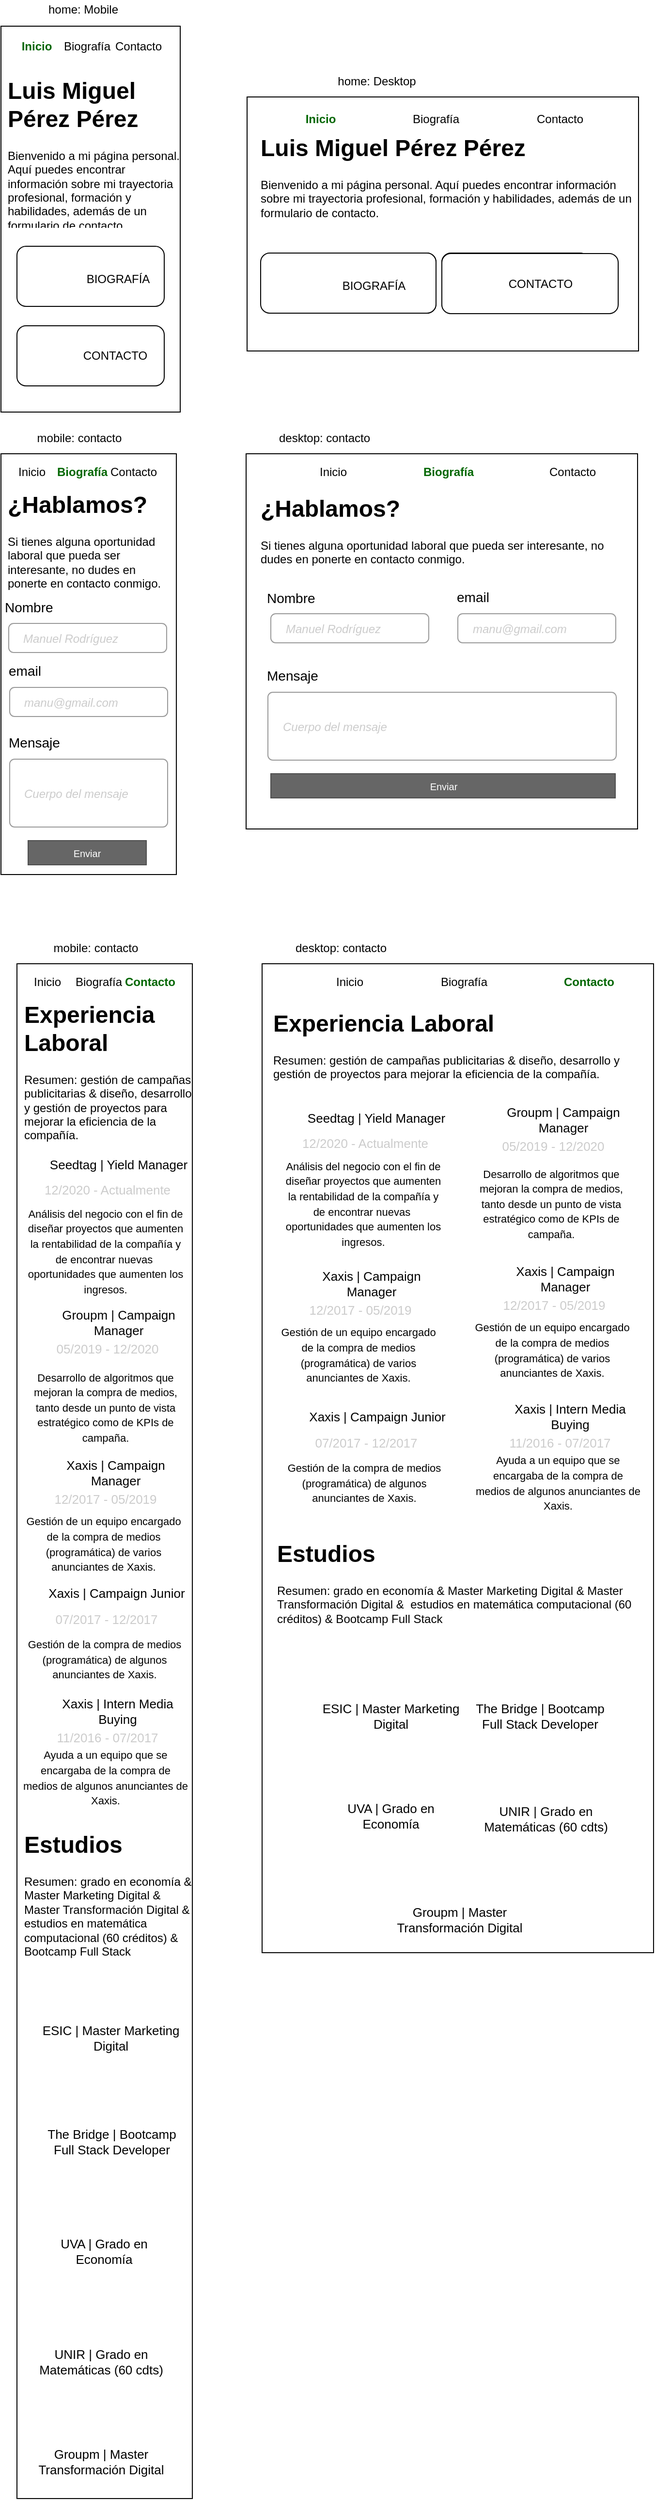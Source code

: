 <mxfile version="14.1.1" type="device"><diagram id="4wc8H_CJ-K9xRb1j2wE4" name="Page-1"><mxGraphModel dx="1426" dy="1171" grid="0" gridSize="10" guides="1" tooltips="1" connect="1" arrows="1" fold="1" page="0" pageScale="1" pageWidth="827" pageHeight="1169" math="0" shadow="0"><root><mxCell id="0"/><mxCell id="1" parent="0"/><mxCell id="4FenRscSV_WTJe-IMg73-2" value="" style="rounded=0;whiteSpace=wrap;html=1;" vertex="1" parent="1"><mxGeometry x="80" y="-8" width="185" height="398" as="geometry"/></mxCell><mxCell id="4FenRscSV_WTJe-IMg73-4" value="" style="rounded=1;whiteSpace=wrap;html=1;" vertex="1" parent="1"><mxGeometry x="96.5" y="219" width="152" height="62" as="geometry"/></mxCell><mxCell id="4FenRscSV_WTJe-IMg73-5" value="" style="rounded=1;whiteSpace=wrap;html=1;" vertex="1" parent="1"><mxGeometry x="96.5" y="301" width="152" height="62" as="geometry"/></mxCell><mxCell id="4FenRscSV_WTJe-IMg73-6" value="&lt;h1&gt;Luis Miguel Pérez Pérez&lt;/h1&gt;&lt;p&gt;&lt;font style=&quot;font-size: 12px&quot;&gt;Bienvenido a mi página personal. Aquí puedes encontrar información sobre mi trayectoria profesional, formación y habilidades, además de un formulario de contacto.&lt;/font&gt;&lt;/p&gt;" style="text;html=1;strokeColor=none;fillColor=none;spacing=5;spacingTop=-20;whiteSpace=wrap;overflow=hidden;rounded=0;" vertex="1" parent="1"><mxGeometry x="82" y="39" width="190" height="161" as="geometry"/></mxCell><mxCell id="4FenRscSV_WTJe-IMg73-7" value="home: Mobile" style="text;html=1;strokeColor=none;fillColor=none;align=center;verticalAlign=middle;whiteSpace=wrap;rounded=0;" vertex="1" parent="1"><mxGeometry x="106" y="-35" width="118" height="20" as="geometry"/></mxCell><mxCell id="4FenRscSV_WTJe-IMg73-8" value="" style="rounded=0;whiteSpace=wrap;html=1;fontStyle=1" vertex="1" parent="1"><mxGeometry x="334" y="65" width="404" height="262" as="geometry"/></mxCell><mxCell id="4FenRscSV_WTJe-IMg73-10" value="" style="rounded=1;whiteSpace=wrap;html=1;" vertex="1" parent="1"><mxGeometry x="377" y="226" width="152" height="62" as="geometry"/></mxCell><mxCell id="4FenRscSV_WTJe-IMg73-11" value="" style="rounded=1;whiteSpace=wrap;html=1;" vertex="1" parent="1"><mxGeometry x="535" y="226" width="152" height="62" as="geometry"/></mxCell><mxCell id="4FenRscSV_WTJe-IMg73-12" value="home: Desktop" style="text;html=1;strokeColor=none;fillColor=none;align=center;verticalAlign=middle;whiteSpace=wrap;rounded=0;" vertex="1" parent="1"><mxGeometry x="409" y="39" width="118" height="20" as="geometry"/></mxCell><mxCell id="4FenRscSV_WTJe-IMg73-13" value="" style="shape=image;html=1;verticalAlign=top;verticalLabelPosition=bottom;labelBackgroundColor=#ffffff;imageAspect=0;aspect=fixed;image=https://cdn4.iconfinder.com/data/icons/momenticons-basic/32x32/img-landscape-add2.png" vertex="1" parent="1"><mxGeometry x="105" y="226" width="49" height="49" as="geometry"/></mxCell><mxCell id="4FenRscSV_WTJe-IMg73-14" value="CONTACTO" style="text;html=1;strokeColor=none;fillColor=none;align=center;verticalAlign=middle;whiteSpace=wrap;rounded=0;" vertex="1" parent="1"><mxGeometry x="178" y="322" width="40" height="20" as="geometry"/></mxCell><mxCell id="4FenRscSV_WTJe-IMg73-15" value="BIOGRAFÍA" style="text;html=1;strokeColor=none;fillColor=none;align=center;verticalAlign=middle;whiteSpace=wrap;rounded=0;" vertex="1" parent="1"><mxGeometry x="181" y="242.5" width="40" height="20" as="geometry"/></mxCell><mxCell id="4FenRscSV_WTJe-IMg73-16" value="" style="shape=image;html=1;verticalAlign=top;verticalLabelPosition=bottom;labelBackgroundColor=#ffffff;imageAspect=0;aspect=fixed;image=https://cdn4.iconfinder.com/data/icons/momenticons-basic/32x32/img-landscape-add2.png" vertex="1" parent="1"><mxGeometry x="105" y="307.5" width="49" height="49" as="geometry"/></mxCell><mxCell id="4FenRscSV_WTJe-IMg73-17" value="" style="rounded=1;whiteSpace=wrap;html=1;" vertex="1" parent="1"><mxGeometry x="348" y="226" width="181" height="62" as="geometry"/></mxCell><mxCell id="4FenRscSV_WTJe-IMg73-18" value="" style="shape=image;html=1;verticalAlign=top;verticalLabelPosition=bottom;labelBackgroundColor=#ffffff;imageAspect=0;aspect=fixed;image=https://cdn4.iconfinder.com/data/icons/momenticons-basic/32x32/img-landscape-add2.png" vertex="1" parent="1"><mxGeometry x="369" y="233" width="49" height="49" as="geometry"/></mxCell><mxCell id="4FenRscSV_WTJe-IMg73-19" value="BIOGRAFÍA" style="text;html=1;strokeColor=none;fillColor=none;align=center;verticalAlign=middle;whiteSpace=wrap;rounded=0;" vertex="1" parent="1"><mxGeometry x="445" y="249.5" width="40" height="20" as="geometry"/></mxCell><mxCell id="4FenRscSV_WTJe-IMg73-20" value="" style="rounded=1;whiteSpace=wrap;html=1;" vertex="1" parent="1"><mxGeometry x="535" y="226.5" width="182" height="62" as="geometry"/></mxCell><mxCell id="4FenRscSV_WTJe-IMg73-21" value="CONTACTO" style="text;html=1;strokeColor=none;fillColor=none;align=center;verticalAlign=middle;whiteSpace=wrap;rounded=0;" vertex="1" parent="1"><mxGeometry x="616.5" y="247.5" width="40" height="20" as="geometry"/></mxCell><mxCell id="4FenRscSV_WTJe-IMg73-22" value="" style="shape=image;html=1;verticalAlign=top;verticalLabelPosition=bottom;labelBackgroundColor=#ffffff;imageAspect=0;aspect=fixed;image=https://cdn4.iconfinder.com/data/icons/momenticons-basic/32x32/img-landscape-add2.png" vertex="1" parent="1"><mxGeometry x="543.5" y="233" width="49" height="49" as="geometry"/></mxCell><mxCell id="4FenRscSV_WTJe-IMg73-23" value="" style="rounded=0;whiteSpace=wrap;html=1;" vertex="1" parent="1"><mxGeometry x="80" y="433" width="181" height="434" as="geometry"/></mxCell><mxCell id="4FenRscSV_WTJe-IMg73-24" value="Inicio" style="text;html=1;strokeColor=none;fillColor=none;align=center;verticalAlign=middle;whiteSpace=wrap;rounded=0;" vertex="1" parent="1"><mxGeometry x="91.5" y="442" width="40" height="20" as="geometry"/></mxCell><mxCell id="4FenRscSV_WTJe-IMg73-25" value="&lt;b&gt;&lt;font color=&quot;#006600&quot;&gt;Biografía&lt;/font&gt;&lt;/b&gt;" style="text;html=1;strokeColor=none;fillColor=none;align=center;verticalAlign=middle;whiteSpace=wrap;rounded=0;" vertex="1" parent="1"><mxGeometry x="144" y="442" width="40" height="20" as="geometry"/></mxCell><mxCell id="4FenRscSV_WTJe-IMg73-26" value="Contacto" style="text;html=1;strokeColor=none;fillColor=none;align=center;verticalAlign=middle;whiteSpace=wrap;rounded=0;" vertex="1" parent="1"><mxGeometry x="197" y="442" width="40" height="20" as="geometry"/></mxCell><mxCell id="4FenRscSV_WTJe-IMg73-27" value="mobile: contacto" style="text;html=1;strokeColor=none;fillColor=none;align=center;verticalAlign=middle;whiteSpace=wrap;rounded=0;" vertex="1" parent="1"><mxGeometry x="110" y="407" width="102" height="20" as="geometry"/></mxCell><mxCell id="4FenRscSV_WTJe-IMg73-28" value="&lt;h1&gt;¿Hablamos?&lt;/h1&gt;&lt;p&gt;Si tienes alguna oportunidad laboral que pueda ser interesante, no dudes en ponerte en contacto conmigo.&lt;/p&gt;" style="text;html=1;strokeColor=none;fillColor=none;spacing=5;spacingTop=-20;whiteSpace=wrap;overflow=hidden;rounded=0;" vertex="1" parent="1"><mxGeometry x="82" y="466" width="177" height="120" as="geometry"/></mxCell><mxCell id="4FenRscSV_WTJe-IMg73-45" value="Nombre" style="fillColor=none;strokeColor=none;align=left;fontSize=14;" vertex="1" parent="1"><mxGeometry width="158" height="41" relative="1" as="geometry"><mxPoint x="82" y="570" as="offset"/></mxGeometry></mxCell><mxCell id="4FenRscSV_WTJe-IMg73-46" value="&lt;i&gt;&lt;font style=&quot;font-size: 12px&quot; color=&quot;#cccccc&quot;&gt;Manuel Rodríguez&lt;/font&gt;&lt;/i&gt;" style="html=1;shadow=0;dashed=0;shape=mxgraph.bootstrap.rrect;rSize=5;fillColor=none;strokeColor=#999999;align=left;spacing=15;fontSize=14;fontColor=#6C767D;" vertex="1" parent="1"><mxGeometry width="163" height="30" relative="1" as="geometry"><mxPoint x="88" y="608" as="offset"/></mxGeometry></mxCell><mxCell id="4FenRscSV_WTJe-IMg73-52" value="" style="rounded=0;whiteSpace=wrap;html=1;" vertex="1" parent="1"><mxGeometry x="333" y="433" width="404" height="387" as="geometry"/></mxCell><mxCell id="4FenRscSV_WTJe-IMg73-53" value="Inicio" style="text;html=1;strokeColor=none;fillColor=none;align=center;verticalAlign=middle;whiteSpace=wrap;rounded=0;" vertex="1" parent="1"><mxGeometry x="403" y="442" width="40" height="20" as="geometry"/></mxCell><mxCell id="4FenRscSV_WTJe-IMg73-54" value="&lt;font color=&quot;#006600&quot;&gt;&lt;b&gt;Biografía&lt;/b&gt;&lt;/font&gt;" style="text;html=1;strokeColor=none;fillColor=none;align=center;verticalAlign=middle;whiteSpace=wrap;rounded=0;" vertex="1" parent="1"><mxGeometry x="521.5" y="442" width="40" height="20" as="geometry"/></mxCell><mxCell id="4FenRscSV_WTJe-IMg73-55" value="Contacto" style="text;html=1;strokeColor=none;fillColor=none;align=center;verticalAlign=middle;whiteSpace=wrap;rounded=0;" vertex="1" parent="1"><mxGeometry x="650" y="442" width="40" height="20" as="geometry"/></mxCell><mxCell id="4FenRscSV_WTJe-IMg73-56" value="desktop: contacto" style="text;html=1;strokeColor=none;fillColor=none;align=center;verticalAlign=middle;whiteSpace=wrap;rounded=0;" vertex="1" parent="1"><mxGeometry x="363" y="407" width="102" height="20" as="geometry"/></mxCell><mxCell id="4FenRscSV_WTJe-IMg73-60" value="email" style="fillColor=none;strokeColor=none;align=left;fontSize=14;" vertex="1" parent="1"><mxGeometry x="86" y="636" width="158" height="40" as="geometry"/></mxCell><mxCell id="4FenRscSV_WTJe-IMg73-63" value="&lt;i&gt;&lt;font style=&quot;font-size: 12px&quot; color=&quot;#cccccc&quot;&gt;manu@gmail.com&lt;/font&gt;&lt;/i&gt;" style="html=1;shadow=0;dashed=0;shape=mxgraph.bootstrap.rrect;rSize=5;fillColor=none;strokeColor=#999999;align=left;spacing=15;fontSize=14;fontColor=#6C767D;" vertex="1" parent="1"><mxGeometry x="89" y="674" width="163" height="30" as="geometry"/></mxCell><mxCell id="4FenRscSV_WTJe-IMg73-64" value="Mensaje" style="fillColor=none;strokeColor=none;align=left;fontSize=14;" vertex="1" parent="1"><mxGeometry x="86" y="710" width="158" height="40" as="geometry"/></mxCell><mxCell id="4FenRscSV_WTJe-IMg73-65" value="&lt;i&gt;&lt;font style=&quot;font-size: 12px&quot; color=&quot;#cccccc&quot;&gt;Cuerpo del mensaje&lt;/font&gt;&lt;/i&gt;" style="html=1;shadow=0;dashed=0;shape=mxgraph.bootstrap.rrect;rSize=5;fillColor=none;strokeColor=#999999;align=left;spacing=15;fontSize=14;fontColor=#6C767D;" vertex="1" parent="1"><mxGeometry x="89" y="748" width="163" height="70" as="geometry"/></mxCell><mxCell id="4FenRscSV_WTJe-IMg73-66" value="Enviar" style="rounded=1;html=1;shadow=0;dashed=0;whiteSpace=wrap;fontSize=10;fillColor=#666666;align=center;strokeColor=#4D4D4D;fontColor=#ffffff;arcSize=0;" vertex="1" parent="1"><mxGeometry x="108" y="832" width="122" height="25" as="geometry"/></mxCell><mxCell id="4FenRscSV_WTJe-IMg73-67" value="Nombre" style="fillColor=none;strokeColor=none;align=left;fontSize=14;" vertex="1" parent="1"><mxGeometry x="352.5" y="561" width="158" height="40" as="geometry"/></mxCell><mxCell id="4FenRscSV_WTJe-IMg73-68" value="&lt;i&gt;&lt;font style=&quot;font-size: 12px&quot; color=&quot;#cccccc&quot;&gt;Manuel Rodríguez&lt;/font&gt;&lt;/i&gt;" style="html=1;shadow=0;dashed=0;shape=mxgraph.bootstrap.rrect;rSize=5;fillColor=none;strokeColor=#999999;align=left;spacing=15;fontSize=14;fontColor=#6C767D;" vertex="1" parent="1"><mxGeometry x="358.5" y="598" width="163" height="30" as="geometry"/></mxCell><mxCell id="4FenRscSV_WTJe-IMg73-69" value="email" style="fillColor=none;strokeColor=none;align=left;fontSize=14;" vertex="1" parent="1"><mxGeometry x="548.5" y="560" width="158" height="40" as="geometry"/></mxCell><mxCell id="4FenRscSV_WTJe-IMg73-70" value="&lt;i&gt;&lt;font style=&quot;font-size: 12px&quot; color=&quot;#cccccc&quot;&gt;manu@gmail.com&lt;/font&gt;&lt;/i&gt;" style="html=1;shadow=0;dashed=0;shape=mxgraph.bootstrap.rrect;rSize=5;fillColor=none;strokeColor=#999999;align=left;spacing=15;fontSize=14;fontColor=#6C767D;" vertex="1" parent="1"><mxGeometry x="551.5" y="598" width="163" height="30" as="geometry"/></mxCell><mxCell id="4FenRscSV_WTJe-IMg73-71" value="Mensaje" style="fillColor=none;strokeColor=none;align=left;fontSize=14;" vertex="1" parent="1"><mxGeometry x="352.5" y="641" width="158" height="40" as="geometry"/></mxCell><mxCell id="4FenRscSV_WTJe-IMg73-72" value="&lt;i&gt;&lt;font style=&quot;font-size: 12px&quot; color=&quot;#cccccc&quot;&gt;Cuerpo del mensaje&lt;/font&gt;&lt;/i&gt;" style="html=1;shadow=0;dashed=0;shape=mxgraph.bootstrap.rrect;rSize=5;fillColor=none;strokeColor=#999999;align=left;spacing=15;fontSize=14;fontColor=#6C767D;" vertex="1" parent="1"><mxGeometry x="355.5" y="679" width="359.5" height="70" as="geometry"/></mxCell><mxCell id="4FenRscSV_WTJe-IMg73-73" value="Enviar" style="rounded=1;html=1;shadow=0;dashed=0;whiteSpace=wrap;fontSize=10;fillColor=#666666;align=center;strokeColor=#4D4D4D;fontColor=#ffffff;arcSize=0;" vertex="1" parent="1"><mxGeometry x="358.5" y="763" width="355.5" height="25" as="geometry"/></mxCell><mxCell id="4FenRscSV_WTJe-IMg73-89" value="" style="rounded=0;whiteSpace=wrap;html=1;" vertex="1" parent="1"><mxGeometry x="96.5" y="959" width="181" height="1583" as="geometry"/></mxCell><mxCell id="4FenRscSV_WTJe-IMg73-90" value="Inicio" style="text;html=1;strokeColor=none;fillColor=none;align=center;verticalAlign=middle;whiteSpace=wrap;rounded=0;" vertex="1" parent="1"><mxGeometry x="108" y="968" width="40" height="20" as="geometry"/></mxCell><mxCell id="4FenRscSV_WTJe-IMg73-91" value="Biografía" style="text;html=1;strokeColor=none;fillColor=none;align=center;verticalAlign=middle;whiteSpace=wrap;rounded=0;" vertex="1" parent="1"><mxGeometry x="160.5" y="968" width="40" height="20" as="geometry"/></mxCell><mxCell id="4FenRscSV_WTJe-IMg73-92" value="&lt;b&gt;&lt;font color=&quot;#006600&quot;&gt;Contacto&lt;/font&gt;&lt;/b&gt;" style="text;html=1;strokeColor=none;fillColor=none;align=center;verticalAlign=middle;whiteSpace=wrap;rounded=0;" vertex="1" parent="1"><mxGeometry x="213.5" y="968" width="40" height="20" as="geometry"/></mxCell><mxCell id="4FenRscSV_WTJe-IMg73-93" value="mobile: contacto" style="text;html=1;strokeColor=none;fillColor=none;align=center;verticalAlign=middle;whiteSpace=wrap;rounded=0;" vertex="1" parent="1"><mxGeometry x="126.5" y="933" width="102" height="20" as="geometry"/></mxCell><mxCell id="4FenRscSV_WTJe-IMg73-94" value="&lt;h1&gt;Experiencia Laboral&lt;/h1&gt;&lt;p&gt;Resumen: gestión de campañas publicitarias &amp;amp; diseño, desarrollo y gestión de proyectos para mejorar la eficiencia de la compañía.&amp;nbsp;&lt;/p&gt;" style="text;html=1;strokeColor=none;fillColor=none;spacing=5;spacingTop=-20;whiteSpace=wrap;overflow=hidden;rounded=0;" vertex="1" parent="1"><mxGeometry x="98.5" y="992" width="190" height="190" as="geometry"/></mxCell><mxCell id="4FenRscSV_WTJe-IMg73-97" value="" style="rounded=0;whiteSpace=wrap;html=1;" vertex="1" parent="1"><mxGeometry x="349.5" y="959" width="404" height="1020" as="geometry"/></mxCell><mxCell id="4FenRscSV_WTJe-IMg73-98" value="Inicio" style="text;html=1;strokeColor=none;fillColor=none;align=center;verticalAlign=middle;whiteSpace=wrap;rounded=0;" vertex="1" parent="1"><mxGeometry x="419.5" y="968" width="40" height="20" as="geometry"/></mxCell><mxCell id="4FenRscSV_WTJe-IMg73-99" value="Biografía" style="text;html=1;strokeColor=none;fillColor=none;align=center;verticalAlign=middle;whiteSpace=wrap;rounded=0;" vertex="1" parent="1"><mxGeometry x="538" y="968" width="40" height="20" as="geometry"/></mxCell><mxCell id="4FenRscSV_WTJe-IMg73-100" value="&lt;font color=&quot;#006600&quot;&gt;&lt;b&gt;Contacto&lt;/b&gt;&lt;/font&gt;" style="text;html=1;strokeColor=none;fillColor=none;align=center;verticalAlign=middle;whiteSpace=wrap;rounded=0;" vertex="1" parent="1"><mxGeometry x="666.5" y="968" width="40" height="20" as="geometry"/></mxCell><mxCell id="4FenRscSV_WTJe-IMg73-101" value="desktop: contacto" style="text;html=1;strokeColor=none;fillColor=none;align=center;verticalAlign=middle;whiteSpace=wrap;rounded=0;" vertex="1" parent="1"><mxGeometry x="379.5" y="933" width="102" height="20" as="geometry"/></mxCell><mxCell id="4FenRscSV_WTJe-IMg73-115" value="&lt;h1&gt;¿Hablamos?&lt;/h1&gt;&lt;p&gt;Si tienes alguna oportunidad laboral que pueda ser interesante, no dudes en ponerte en contacto conmigo.&lt;/p&gt;" style="text;html=1;strokeColor=none;fillColor=none;spacing=5;spacingTop=-20;whiteSpace=wrap;overflow=hidden;rounded=0;" vertex="1" parent="1"><mxGeometry x="342.75" y="470" width="384.5" height="120" as="geometry"/></mxCell><mxCell id="4FenRscSV_WTJe-IMg73-116" value="&lt;b&gt;&lt;font color=&quot;#006600&quot;&gt;Inicio&lt;/font&gt;&lt;/b&gt;" style="text;html=1;strokeColor=none;fillColor=none;align=center;verticalAlign=middle;whiteSpace=wrap;rounded=0;" vertex="1" parent="1"><mxGeometry x="96.5" y="3" width="40" height="20" as="geometry"/></mxCell><mxCell id="4FenRscSV_WTJe-IMg73-117" value="Biografía" style="text;html=1;strokeColor=none;fillColor=none;align=center;verticalAlign=middle;whiteSpace=wrap;rounded=0;" vertex="1" parent="1"><mxGeometry x="149" y="3" width="40" height="20" as="geometry"/></mxCell><mxCell id="4FenRscSV_WTJe-IMg73-118" value="Contacto" style="text;html=1;strokeColor=none;fillColor=none;align=center;verticalAlign=middle;whiteSpace=wrap;rounded=0;" vertex="1" parent="1"><mxGeometry x="202" y="3" width="40" height="20" as="geometry"/></mxCell><mxCell id="4FenRscSV_WTJe-IMg73-119" value="&lt;h1&gt;Luis Miguel Pérez Pérez&lt;/h1&gt;&lt;p&gt;&lt;font style=&quot;font-size: 12px&quot;&gt;Bienvenido a mi página personal. Aquí puedes encontrar información sobre mi trayectoria profesional, formación y habilidades, además de un formulario de contacto.&lt;/font&gt;&lt;/p&gt;" style="text;html=1;strokeColor=none;fillColor=none;spacing=5;spacingTop=-20;whiteSpace=wrap;overflow=hidden;rounded=0;" vertex="1" parent="1"><mxGeometry x="342.75" y="98" width="396" height="104" as="geometry"/></mxCell><mxCell id="4FenRscSV_WTJe-IMg73-121" value="&lt;font color=&quot;#006600&quot;&gt;&lt;b&gt;Inicio&lt;/b&gt;&lt;/font&gt;" style="text;html=1;strokeColor=none;fillColor=none;align=center;verticalAlign=middle;whiteSpace=wrap;rounded=0;" vertex="1" parent="1"><mxGeometry x="390" y="78" width="40" height="20" as="geometry"/></mxCell><mxCell id="4FenRscSV_WTJe-IMg73-122" value="Biografía" style="text;html=1;strokeColor=none;fillColor=none;align=center;verticalAlign=middle;whiteSpace=wrap;rounded=0;" vertex="1" parent="1"><mxGeometry x="508.5" y="78" width="40" height="20" as="geometry"/></mxCell><mxCell id="4FenRscSV_WTJe-IMg73-123" value="Contacto" style="text;html=1;strokeColor=none;fillColor=none;align=center;verticalAlign=middle;whiteSpace=wrap;rounded=0;" vertex="1" parent="1"><mxGeometry x="637" y="78" width="40" height="20" as="geometry"/></mxCell><mxCell id="4FenRscSV_WTJe-IMg73-125" value="&lt;font color=&quot;#000000&quot;&gt;Seedtag | Yield Manager&lt;/font&gt;" style="text;html=1;strokeColor=none;fillColor=none;align=center;verticalAlign=middle;whiteSpace=wrap;rounded=0;fontSize=13;fontColor=#CCCCCC;" vertex="1" parent="1"><mxGeometry x="127.5" y="1156" width="147" height="20" as="geometry"/></mxCell><mxCell id="4FenRscSV_WTJe-IMg73-126" value="" style="shape=image;html=1;verticalAlign=top;verticalLabelPosition=bottom;labelBackgroundColor=#ffffff;imageAspect=0;aspect=fixed;image=https://cdn4.iconfinder.com/data/icons/momenticons-basic/32x32/img-landscape-add.png;fontSize=13;fontColor=#CCCCCC;" vertex="1" parent="1"><mxGeometry x="368" y="1107.5" width="19" height="19" as="geometry"/></mxCell><mxCell id="4FenRscSV_WTJe-IMg73-127" value="12/2020 - Actualmente" style="text;html=1;strokeColor=none;fillColor=none;align=center;verticalAlign=middle;whiteSpace=wrap;rounded=0;fontSize=13;fontColor=#CCCCCC;" vertex="1" parent="1"><mxGeometry x="119" y="1182" width="142" height="20" as="geometry"/></mxCell><mxCell id="4FenRscSV_WTJe-IMg73-128" value="&lt;font color=&quot;#000000&quot; style=&quot;font-size: 11px&quot;&gt;Análisis del negocio con el fin de diseñar proyectos que aumenten la rentabilidad de la compañía y de encontrar nuevas&amp;nbsp; oportunidades que aumenten los ingresos.&lt;/font&gt;" style="text;html=1;strokeColor=none;fillColor=none;align=center;verticalAlign=middle;whiteSpace=wrap;rounded=0;fontSize=13;fontColor=#CCCCCC;" vertex="1" parent="1"><mxGeometry x="102" y="1208" width="172" height="93" as="geometry"/></mxCell><mxCell id="4FenRscSV_WTJe-IMg73-129" value="&lt;font color=&quot;#000000&quot;&gt;Groupm | Campaign Manager&lt;/font&gt;" style="text;html=1;strokeColor=none;fillColor=none;align=center;verticalAlign=middle;whiteSpace=wrap;rounded=0;fontSize=13;fontColor=#CCCCCC;" vertex="1" parent="1"><mxGeometry x="127.5" y="1319" width="147" height="20" as="geometry"/></mxCell><mxCell id="4FenRscSV_WTJe-IMg73-130" value="" style="shape=image;html=1;verticalAlign=top;verticalLabelPosition=bottom;labelBackgroundColor=#ffffff;imageAspect=0;aspect=fixed;image=https://cdn4.iconfinder.com/data/icons/momenticons-basic/32x32/img-landscape-add.png;fontSize=13;fontColor=#CCCCCC;" vertex="1" parent="1"><mxGeometry x="102" y="1317" width="19" height="19" as="geometry"/></mxCell><mxCell id="4FenRscSV_WTJe-IMg73-131" value="05/2019 - 12/2020" style="text;html=1;strokeColor=none;fillColor=none;align=center;verticalAlign=middle;whiteSpace=wrap;rounded=0;fontSize=13;fontColor=#CCCCCC;" vertex="1" parent="1"><mxGeometry x="119" y="1346" width="142" height="20" as="geometry"/></mxCell><mxCell id="4FenRscSV_WTJe-IMg73-132" value="&lt;font color=&quot;#000000&quot;&gt;&lt;span style=&quot;font-size: 11px&quot;&gt;Desarrollo de algoritmos que mejoran la compra de medios, tanto desde un punto de vista estratégico como de KPIs de campaña.&lt;/span&gt;&lt;/font&gt;" style="text;html=1;strokeColor=none;fillColor=none;align=center;verticalAlign=middle;whiteSpace=wrap;rounded=0;fontSize=13;fontColor=#CCCCCC;" vertex="1" parent="1"><mxGeometry x="102" y="1369" width="172" height="93" as="geometry"/></mxCell><mxCell id="4FenRscSV_WTJe-IMg73-137" value="&lt;font color=&quot;#000000&quot;&gt;Xaxis | Campaign Manager&lt;/font&gt;" style="text;html=1;strokeColor=none;fillColor=none;align=center;verticalAlign=middle;whiteSpace=wrap;rounded=0;fontSize=13;fontColor=#CCCCCC;" vertex="1" parent="1"><mxGeometry x="125" y="1474" width="147" height="20" as="geometry"/></mxCell><mxCell id="4FenRscSV_WTJe-IMg73-138" value="12/2017 - 05/2019" style="text;html=1;strokeColor=none;fillColor=none;align=center;verticalAlign=middle;whiteSpace=wrap;rounded=0;fontSize=13;fontColor=#CCCCCC;" vertex="1" parent="1"><mxGeometry x="116.5" y="1501" width="142" height="20" as="geometry"/></mxCell><mxCell id="4FenRscSV_WTJe-IMg73-139" value="&lt;font color=&quot;#000000&quot;&gt;&lt;span style=&quot;font-size: 11px&quot;&gt;Gestión de un equipo encargado de la compra de medios (programática) de varios anunciantes de Xaxis.&lt;/span&gt;&lt;/font&gt;" style="text;html=1;strokeColor=none;fillColor=none;align=center;verticalAlign=middle;whiteSpace=wrap;rounded=0;fontSize=13;fontColor=#CCCCCC;" vertex="1" parent="1"><mxGeometry x="99.5" y="1524" width="172" height="65" as="geometry"/></mxCell><mxCell id="4FenRscSV_WTJe-IMg73-140" value="" style="shape=image;html=1;verticalAlign=top;verticalLabelPosition=bottom;labelBackgroundColor=#ffffff;imageAspect=0;aspect=fixed;image=https://cdn4.iconfinder.com/data/icons/momenticons-basic/32x32/img-landscape-add.png;fontSize=13;fontColor=#CCCCCC;" vertex="1" parent="1"><mxGeometry x="105" y="1469" width="19" height="19" as="geometry"/></mxCell><mxCell id="4FenRscSV_WTJe-IMg73-141" value="&lt;font color=&quot;#000000&quot;&gt;Xaxis | Campaign Junior&lt;/font&gt;" style="text;html=1;strokeColor=none;fillColor=none;align=center;verticalAlign=middle;whiteSpace=wrap;rounded=0;fontSize=13;fontColor=#CCCCCC;" vertex="1" parent="1"><mxGeometry x="126.25" y="1598" width="147" height="20" as="geometry"/></mxCell><mxCell id="4FenRscSV_WTJe-IMg73-142" value="07/2017 - 12/2017" style="text;html=1;strokeColor=none;fillColor=none;align=center;verticalAlign=middle;whiteSpace=wrap;rounded=0;fontSize=13;fontColor=#CCCCCC;" vertex="1" parent="1"><mxGeometry x="117.75" y="1625" width="142" height="20" as="geometry"/></mxCell><mxCell id="4FenRscSV_WTJe-IMg73-143" value="&lt;font color=&quot;#000000&quot;&gt;&lt;span style=&quot;font-size: 11px&quot;&gt;Gestión de la compra de medios (programática) de algunos anunciantes de Xaxis.&lt;/span&gt;&lt;/font&gt;" style="text;html=1;strokeColor=none;fillColor=none;align=center;verticalAlign=middle;whiteSpace=wrap;rounded=0;fontSize=13;fontColor=#CCCCCC;" vertex="1" parent="1"><mxGeometry x="100.75" y="1643" width="172" height="65" as="geometry"/></mxCell><mxCell id="4FenRscSV_WTJe-IMg73-144" value="" style="shape=image;html=1;verticalAlign=top;verticalLabelPosition=bottom;labelBackgroundColor=#ffffff;imageAspect=0;aspect=fixed;image=https://cdn4.iconfinder.com/data/icons/momenticons-basic/32x32/img-landscape-add.png;fontSize=13;fontColor=#CCCCCC;" vertex="1" parent="1"><mxGeometry x="106.25" y="1599" width="19" height="19" as="geometry"/></mxCell><mxCell id="4FenRscSV_WTJe-IMg73-145" value="&lt;font color=&quot;#000000&quot;&gt;Xaxis | Intern Media Buying&lt;/font&gt;" style="text;html=1;strokeColor=none;fillColor=none;align=center;verticalAlign=middle;whiteSpace=wrap;rounded=0;fontSize=13;fontColor=#CCCCCC;" vertex="1" parent="1"><mxGeometry x="127.25" y="1720" width="147" height="20" as="geometry"/></mxCell><mxCell id="4FenRscSV_WTJe-IMg73-146" value="11/2016 - 07/2017" style="text;html=1;strokeColor=none;fillColor=none;align=center;verticalAlign=middle;whiteSpace=wrap;rounded=0;fontSize=13;fontColor=#CCCCCC;" vertex="1" parent="1"><mxGeometry x="118.75" y="1747" width="142" height="20" as="geometry"/></mxCell><mxCell id="4FenRscSV_WTJe-IMg73-147" value="&lt;font color=&quot;#000000&quot;&gt;&lt;span style=&quot;font-size: 11px&quot;&gt;Ayuda a un equipo que se encargaba de la compra de medios de algunos anunciantes de Xaxis.&lt;/span&gt;&lt;/font&gt;" style="text;html=1;strokeColor=none;fillColor=none;align=center;verticalAlign=middle;whiteSpace=wrap;rounded=0;fontSize=13;fontColor=#CCCCCC;" vertex="1" parent="1"><mxGeometry x="101.75" y="1765" width="172" height="65" as="geometry"/></mxCell><mxCell id="4FenRscSV_WTJe-IMg73-148" value="" style="shape=image;html=1;verticalAlign=top;verticalLabelPosition=bottom;labelBackgroundColor=#ffffff;imageAspect=0;aspect=fixed;image=https://cdn4.iconfinder.com/data/icons/momenticons-basic/32x32/img-landscape-add.png;fontSize=13;fontColor=#CCCCCC;" vertex="1" parent="1"><mxGeometry x="107.25" y="1721" width="19" height="19" as="geometry"/></mxCell><mxCell id="4FenRscSV_WTJe-IMg73-149" value="&lt;h1&gt;Estudios&lt;/h1&gt;&lt;p&gt;Resumen: grado en economía &amp;amp; Master Marketing Digital &amp;amp; Master Transformación Digital &amp;amp;&amp;nbsp; estudios en matemática computacional (60 créditos) &amp;amp; Bootcamp Full Stack&lt;/p&gt;" style="text;html=1;strokeColor=none;fillColor=none;spacing=5;spacingTop=-20;whiteSpace=wrap;overflow=hidden;rounded=0;" vertex="1" parent="1"><mxGeometry x="98.75" y="1848" width="183.25" height="190" as="geometry"/></mxCell><mxCell id="4FenRscSV_WTJe-IMg73-151" value="&lt;font color=&quot;#000000&quot;&gt;ESIC | Master Marketing Digital&lt;/font&gt;" style="text;html=1;strokeColor=none;fillColor=none;align=center;verticalAlign=middle;whiteSpace=wrap;rounded=0;fontSize=13;fontColor=#CCCCCC;" vertex="1" parent="1"><mxGeometry x="120" y="2057" width="147" height="20" as="geometry"/></mxCell><mxCell id="4FenRscSV_WTJe-IMg73-153" value="" style="shape=image;html=1;verticalAlign=top;verticalLabelPosition=bottom;labelBackgroundColor=#ffffff;imageAspect=0;aspect=fixed;image=https://cdn4.iconfinder.com/data/icons/momenticons-basic/32x32/img-landscape-add.png;fontSize=13;fontColor=#CCCCCC;" vertex="1" parent="1"><mxGeometry x="158.25" y="1991" width="57" height="57" as="geometry"/></mxCell><mxCell id="4FenRscSV_WTJe-IMg73-154" value="&lt;font color=&quot;#000000&quot;&gt;The Bridge | Bootcamp Full Stack Developer&lt;/font&gt;" style="text;html=1;strokeColor=none;fillColor=none;align=center;verticalAlign=middle;whiteSpace=wrap;rounded=0;fontSize=13;fontColor=#CCCCCC;" vertex="1" parent="1"><mxGeometry x="121" y="2164" width="147" height="20" as="geometry"/></mxCell><mxCell id="4FenRscSV_WTJe-IMg73-155" value="" style="shape=image;html=1;verticalAlign=top;verticalLabelPosition=bottom;labelBackgroundColor=#ffffff;imageAspect=0;aspect=fixed;image=https://cdn4.iconfinder.com/data/icons/momenticons-basic/32x32/img-landscape-add.png;fontSize=13;fontColor=#CCCCCC;" vertex="1" parent="1"><mxGeometry x="159.25" y="2098" width="57" height="57" as="geometry"/></mxCell><mxCell id="4FenRscSV_WTJe-IMg73-156" value="&lt;font color=&quot;#000000&quot;&gt;UVA | Grado en Economía&lt;/font&gt;" style="text;html=1;strokeColor=none;fillColor=none;align=center;verticalAlign=middle;whiteSpace=wrap;rounded=0;fontSize=13;fontColor=#CCCCCC;" vertex="1" parent="1"><mxGeometry x="112.75" y="2277" width="147" height="20" as="geometry"/></mxCell><mxCell id="4FenRscSV_WTJe-IMg73-157" value="" style="shape=image;html=1;verticalAlign=top;verticalLabelPosition=bottom;labelBackgroundColor=#ffffff;imageAspect=0;aspect=fixed;image=https://cdn4.iconfinder.com/data/icons/momenticons-basic/32x32/img-landscape-add.png;fontSize=13;fontColor=#CCCCCC;" vertex="1" parent="1"><mxGeometry x="151" y="2211" width="57" height="57" as="geometry"/></mxCell><mxCell id="4FenRscSV_WTJe-IMg73-158" value="&lt;font color=&quot;#000000&quot;&gt;UNIR | Grado en Matemáticas (60 cdts)&lt;/font&gt;" style="text;html=1;strokeColor=none;fillColor=none;align=center;verticalAlign=middle;whiteSpace=wrap;rounded=0;fontSize=13;fontColor=#CCCCCC;" vertex="1" parent="1"><mxGeometry x="110" y="2391" width="147" height="20" as="geometry"/></mxCell><mxCell id="4FenRscSV_WTJe-IMg73-159" value="" style="shape=image;html=1;verticalAlign=top;verticalLabelPosition=bottom;labelBackgroundColor=#ffffff;imageAspect=0;aspect=fixed;image=https://cdn4.iconfinder.com/data/icons/momenticons-basic/32x32/img-landscape-add.png;fontSize=13;fontColor=#CCCCCC;" vertex="1" parent="1"><mxGeometry x="148.25" y="2325" width="57" height="57" as="geometry"/></mxCell><mxCell id="4FenRscSV_WTJe-IMg73-160" value="&lt;font color=&quot;#000000&quot;&gt;Groupm | Master Transformación Digital&lt;/font&gt;" style="text;html=1;strokeColor=none;fillColor=none;align=center;verticalAlign=middle;whiteSpace=wrap;rounded=0;fontSize=13;fontColor=#CCCCCC;" vertex="1" parent="1"><mxGeometry x="110" y="2494" width="147" height="20" as="geometry"/></mxCell><mxCell id="4FenRscSV_WTJe-IMg73-161" value="" style="shape=image;html=1;verticalAlign=top;verticalLabelPosition=bottom;labelBackgroundColor=#ffffff;imageAspect=0;aspect=fixed;image=https://cdn4.iconfinder.com/data/icons/momenticons-basic/32x32/img-landscape-add.png;fontSize=13;fontColor=#CCCCCC;" vertex="1" parent="1"><mxGeometry x="148.25" y="2428" width="57" height="57" as="geometry"/></mxCell><mxCell id="4FenRscSV_WTJe-IMg73-162" value="&lt;h1&gt;Experiencia Laboral&lt;/h1&gt;&lt;p&gt;Resumen: gestión de campañas publicitarias &amp;amp; diseño, desarrollo y gestión de proyectos para mejorar la eficiencia de la compañía.&amp;nbsp;&lt;/p&gt;" style="text;html=1;strokeColor=none;fillColor=none;spacing=5;spacingTop=-20;whiteSpace=wrap;overflow=hidden;rounded=0;" vertex="1" parent="1"><mxGeometry x="355.5" y="1001" width="394.5" height="89" as="geometry"/></mxCell><mxCell id="4FenRscSV_WTJe-IMg73-163" value="&lt;font color=&quot;#000000&quot;&gt;Seedtag | Yield Manager&lt;/font&gt;" style="text;html=1;strokeColor=none;fillColor=none;align=center;verticalAlign=middle;whiteSpace=wrap;rounded=0;fontSize=13;fontColor=#CCCCCC;" vertex="1" parent="1"><mxGeometry x="393.5" y="1107.5" width="147" height="20" as="geometry"/></mxCell><mxCell id="4FenRscSV_WTJe-IMg73-164" value="12/2020 - Actualmente" style="text;html=1;strokeColor=none;fillColor=none;align=center;verticalAlign=middle;whiteSpace=wrap;rounded=0;fontSize=13;fontColor=#CCCCCC;" vertex="1" parent="1"><mxGeometry x="385" y="1133.5" width="142" height="20" as="geometry"/></mxCell><mxCell id="4FenRscSV_WTJe-IMg73-165" value="&lt;font color=&quot;#000000&quot; style=&quot;font-size: 11px&quot;&gt;Análisis del negocio con el fin de diseñar proyectos que aumenten la rentabilidad de la compañía y de encontrar nuevas&amp;nbsp; oportunidades que aumenten los ingresos.&lt;/font&gt;" style="text;html=1;strokeColor=none;fillColor=none;align=center;verticalAlign=middle;whiteSpace=wrap;rounded=0;fontSize=13;fontColor=#CCCCCC;" vertex="1" parent="1"><mxGeometry x="368" y="1159.5" width="172" height="93" as="geometry"/></mxCell><mxCell id="4FenRscSV_WTJe-IMg73-167" value="&lt;font color=&quot;#000000&quot;&gt;Groupm | Campaign Manager&lt;/font&gt;" style="text;html=1;strokeColor=none;fillColor=none;align=center;verticalAlign=middle;whiteSpace=wrap;rounded=0;fontSize=13;fontColor=#CCCCCC;" vertex="1" parent="1"><mxGeometry x="587" y="1109.5" width="147" height="20" as="geometry"/></mxCell><mxCell id="4FenRscSV_WTJe-IMg73-168" value="" style="shape=image;html=1;verticalAlign=top;verticalLabelPosition=bottom;labelBackgroundColor=#ffffff;imageAspect=0;aspect=fixed;image=https://cdn4.iconfinder.com/data/icons/momenticons-basic/32x32/img-landscape-add.png;fontSize=13;fontColor=#CCCCCC;" vertex="1" parent="1"><mxGeometry x="561.5" y="1107.5" width="19" height="19" as="geometry"/></mxCell><mxCell id="4FenRscSV_WTJe-IMg73-169" value="05/2019 - 12/2020" style="text;html=1;strokeColor=none;fillColor=none;align=center;verticalAlign=middle;whiteSpace=wrap;rounded=0;fontSize=13;fontColor=#CCCCCC;" vertex="1" parent="1"><mxGeometry x="578.5" y="1136.5" width="142" height="20" as="geometry"/></mxCell><mxCell id="4FenRscSV_WTJe-IMg73-170" value="&lt;font color=&quot;#000000&quot;&gt;&lt;span style=&quot;font-size: 11px&quot;&gt;Desarrollo de algoritmos que mejoran la compra de medios, tanto desde un punto de vista estratégico como de KPIs de campaña.&lt;/span&gt;&lt;/font&gt;" style="text;html=1;strokeColor=none;fillColor=none;align=center;verticalAlign=middle;whiteSpace=wrap;rounded=0;fontSize=13;fontColor=#CCCCCC;" vertex="1" parent="1"><mxGeometry x="561.5" y="1159.5" width="172" height="93" as="geometry"/></mxCell><mxCell id="4FenRscSV_WTJe-IMg73-171" value="&lt;font color=&quot;#000000&quot;&gt;Xaxis | Campaign Manager&lt;/font&gt;" style="text;html=1;strokeColor=none;fillColor=none;align=center;verticalAlign=middle;whiteSpace=wrap;rounded=0;fontSize=13;fontColor=#CCCCCC;" vertex="1" parent="1"><mxGeometry x="388.5" y="1279" width="147" height="20" as="geometry"/></mxCell><mxCell id="4FenRscSV_WTJe-IMg73-172" value="12/2017 - 05/2019" style="text;html=1;strokeColor=none;fillColor=none;align=center;verticalAlign=middle;whiteSpace=wrap;rounded=0;fontSize=13;fontColor=#CCCCCC;" vertex="1" parent="1"><mxGeometry x="380" y="1306" width="142" height="20" as="geometry"/></mxCell><mxCell id="4FenRscSV_WTJe-IMg73-173" value="&lt;font color=&quot;#000000&quot;&gt;&lt;span style=&quot;font-size: 11px&quot;&gt;Gestión de un equipo encargado de la compra de medios (programática) de varios anunciantes de Xaxis.&lt;/span&gt;&lt;/font&gt;" style="text;html=1;strokeColor=none;fillColor=none;align=center;verticalAlign=middle;whiteSpace=wrap;rounded=0;fontSize=13;fontColor=#CCCCCC;" vertex="1" parent="1"><mxGeometry x="363" y="1329" width="172" height="65" as="geometry"/></mxCell><mxCell id="4FenRscSV_WTJe-IMg73-174" value="" style="shape=image;html=1;verticalAlign=top;verticalLabelPosition=bottom;labelBackgroundColor=#ffffff;imageAspect=0;aspect=fixed;image=https://cdn4.iconfinder.com/data/icons/momenticons-basic/32x32/img-landscape-add.png;fontSize=13;fontColor=#CCCCCC;" vertex="1" parent="1"><mxGeometry x="368.5" y="1274" width="19" height="19" as="geometry"/></mxCell><mxCell id="4FenRscSV_WTJe-IMg73-175" value="&lt;font color=&quot;#000000&quot;&gt;Xaxis | Campaign Manager&lt;/font&gt;" style="text;html=1;strokeColor=none;fillColor=none;align=center;verticalAlign=middle;whiteSpace=wrap;rounded=0;fontSize=13;fontColor=#CCCCCC;" vertex="1" parent="1"><mxGeometry x="588.75" y="1274" width="147" height="20" as="geometry"/></mxCell><mxCell id="4FenRscSV_WTJe-IMg73-176" value="12/2017 - 05/2019" style="text;html=1;strokeColor=none;fillColor=none;align=center;verticalAlign=middle;whiteSpace=wrap;rounded=0;fontSize=13;fontColor=#CCCCCC;" vertex="1" parent="1"><mxGeometry x="580.25" y="1301" width="142" height="20" as="geometry"/></mxCell><mxCell id="4FenRscSV_WTJe-IMg73-177" value="&lt;font color=&quot;#000000&quot;&gt;&lt;span style=&quot;font-size: 11px&quot;&gt;Gestión de un equipo encargado de la compra de medios (programática) de varios anunciantes de Xaxis.&lt;/span&gt;&lt;/font&gt;" style="text;html=1;strokeColor=none;fillColor=none;align=center;verticalAlign=middle;whiteSpace=wrap;rounded=0;fontSize=13;fontColor=#CCCCCC;" vertex="1" parent="1"><mxGeometry x="563.25" y="1324" width="172" height="65" as="geometry"/></mxCell><mxCell id="4FenRscSV_WTJe-IMg73-178" value="" style="shape=image;html=1;verticalAlign=top;verticalLabelPosition=bottom;labelBackgroundColor=#ffffff;imageAspect=0;aspect=fixed;image=https://cdn4.iconfinder.com/data/icons/momenticons-basic/32x32/img-landscape-add.png;fontSize=13;fontColor=#CCCCCC;" vertex="1" parent="1"><mxGeometry x="568.75" y="1269" width="19" height="19" as="geometry"/></mxCell><mxCell id="4FenRscSV_WTJe-IMg73-179" value="&lt;font color=&quot;#000000&quot;&gt;Xaxis | Campaign Junior&lt;/font&gt;" style="text;html=1;strokeColor=none;fillColor=none;align=center;verticalAlign=middle;whiteSpace=wrap;rounded=0;fontSize=13;fontColor=#CCCCCC;" vertex="1" parent="1"><mxGeometry x="394.5" y="1416" width="147" height="20" as="geometry"/></mxCell><mxCell id="4FenRscSV_WTJe-IMg73-180" value="07/2017 - 12/2017" style="text;html=1;strokeColor=none;fillColor=none;align=center;verticalAlign=middle;whiteSpace=wrap;rounded=0;fontSize=13;fontColor=#CCCCCC;" vertex="1" parent="1"><mxGeometry x="386" y="1443" width="142" height="20" as="geometry"/></mxCell><mxCell id="4FenRscSV_WTJe-IMg73-181" value="&lt;font color=&quot;#000000&quot;&gt;&lt;span style=&quot;font-size: 11px&quot;&gt;Gestión de la compra de medios (programática) de algunos anunciantes de Xaxis.&lt;/span&gt;&lt;/font&gt;" style="text;html=1;strokeColor=none;fillColor=none;align=center;verticalAlign=middle;whiteSpace=wrap;rounded=0;fontSize=13;fontColor=#CCCCCC;" vertex="1" parent="1"><mxGeometry x="369" y="1461" width="172" height="65" as="geometry"/></mxCell><mxCell id="4FenRscSV_WTJe-IMg73-182" value="" style="shape=image;html=1;verticalAlign=top;verticalLabelPosition=bottom;labelBackgroundColor=#ffffff;imageAspect=0;aspect=fixed;image=https://cdn4.iconfinder.com/data/icons/momenticons-basic/32x32/img-landscape-add.png;fontSize=13;fontColor=#CCCCCC;" vertex="1" parent="1"><mxGeometry x="374.5" y="1417" width="19" height="19" as="geometry"/></mxCell><mxCell id="4FenRscSV_WTJe-IMg73-183" value="&lt;font color=&quot;#000000&quot;&gt;Xaxis | Intern Media Buying&lt;/font&gt;" style="text;html=1;strokeColor=none;fillColor=none;align=center;verticalAlign=middle;whiteSpace=wrap;rounded=0;fontSize=13;fontColor=#CCCCCC;" vertex="1" parent="1"><mxGeometry x="594.25" y="1416" width="147" height="20" as="geometry"/></mxCell><mxCell id="4FenRscSV_WTJe-IMg73-184" value="11/2016 - 07/2017" style="text;html=1;strokeColor=none;fillColor=none;align=center;verticalAlign=middle;whiteSpace=wrap;rounded=0;fontSize=13;fontColor=#CCCCCC;" vertex="1" parent="1"><mxGeometry x="585.75" y="1443" width="142" height="20" as="geometry"/></mxCell><mxCell id="4FenRscSV_WTJe-IMg73-185" value="&lt;font color=&quot;#000000&quot;&gt;&lt;span style=&quot;font-size: 11px&quot;&gt;Ayuda a un equipo que se encargaba de la compra de medios de algunos anunciantes de Xaxis.&lt;/span&gt;&lt;/font&gt;" style="text;html=1;strokeColor=none;fillColor=none;align=center;verticalAlign=middle;whiteSpace=wrap;rounded=0;fontSize=13;fontColor=#CCCCCC;" vertex="1" parent="1"><mxGeometry x="568.75" y="1461" width="172" height="65" as="geometry"/></mxCell><mxCell id="4FenRscSV_WTJe-IMg73-186" value="" style="shape=image;html=1;verticalAlign=top;verticalLabelPosition=bottom;labelBackgroundColor=#ffffff;imageAspect=0;aspect=fixed;image=https://cdn4.iconfinder.com/data/icons/momenticons-basic/32x32/img-landscape-add.png;fontSize=13;fontColor=#CCCCCC;" vertex="1" parent="1"><mxGeometry x="574.25" y="1417" width="19" height="19" as="geometry"/></mxCell><mxCell id="4FenRscSV_WTJe-IMg73-187" value="&lt;h1&gt;Estudios&lt;/h1&gt;&lt;p&gt;Resumen: grado en economía &amp;amp; Master Marketing Digital &amp;amp; Master Transformación Digital &amp;amp;&amp;nbsp; estudios en matemática computacional (60 créditos) &amp;amp; Bootcamp Full Stack&lt;/p&gt;" style="text;html=1;strokeColor=none;fillColor=none;spacing=5;spacingTop=-20;whiteSpace=wrap;overflow=hidden;rounded=0;" vertex="1" parent="1"><mxGeometry x="360.25" y="1548" width="385.75" height="190" as="geometry"/></mxCell><mxCell id="4FenRscSV_WTJe-IMg73-188" value="&lt;font color=&quot;#000000&quot;&gt;ESIC | Master Marketing Digital&lt;/font&gt;" style="text;html=1;strokeColor=none;fillColor=none;align=center;verticalAlign=middle;whiteSpace=wrap;rounded=0;fontSize=13;fontColor=#CCCCCC;" vertex="1" parent="1"><mxGeometry x="409" y="1725" width="147" height="20" as="geometry"/></mxCell><mxCell id="4FenRscSV_WTJe-IMg73-189" value="" style="shape=image;html=1;verticalAlign=top;verticalLabelPosition=bottom;labelBackgroundColor=#ffffff;imageAspect=0;aspect=fixed;image=https://cdn4.iconfinder.com/data/icons/momenticons-basic/32x32/img-landscape-add.png;fontSize=13;fontColor=#CCCCCC;" vertex="1" parent="1"><mxGeometry x="447.25" y="1659" width="57" height="57" as="geometry"/></mxCell><mxCell id="4FenRscSV_WTJe-IMg73-190" value="&lt;font color=&quot;#000000&quot;&gt;The Bridge | Bootcamp Full Stack Developer&lt;/font&gt;" style="text;html=1;strokeColor=none;fillColor=none;align=center;verticalAlign=middle;whiteSpace=wrap;rounded=0;fontSize=13;fontColor=#CCCCCC;" vertex="1" parent="1"><mxGeometry x="563" y="1725" width="147" height="20" as="geometry"/></mxCell><mxCell id="4FenRscSV_WTJe-IMg73-191" value="" style="shape=image;html=1;verticalAlign=top;verticalLabelPosition=bottom;labelBackgroundColor=#ffffff;imageAspect=0;aspect=fixed;image=https://cdn4.iconfinder.com/data/icons/momenticons-basic/32x32/img-landscape-add.png;fontSize=13;fontColor=#CCCCCC;" vertex="1" parent="1"><mxGeometry x="601.25" y="1659" width="57" height="57" as="geometry"/></mxCell><mxCell id="4FenRscSV_WTJe-IMg73-192" value="&lt;font color=&quot;#000000&quot;&gt;UVA | Grado en Economía&lt;/font&gt;" style="text;html=1;strokeColor=none;fillColor=none;align=center;verticalAlign=middle;whiteSpace=wrap;rounded=0;fontSize=13;fontColor=#CCCCCC;" vertex="1" parent="1"><mxGeometry x="409" y="1828" width="147" height="20" as="geometry"/></mxCell><mxCell id="4FenRscSV_WTJe-IMg73-193" value="" style="shape=image;html=1;verticalAlign=top;verticalLabelPosition=bottom;labelBackgroundColor=#ffffff;imageAspect=0;aspect=fixed;image=https://cdn4.iconfinder.com/data/icons/momenticons-basic/32x32/img-landscape-add.png;fontSize=13;fontColor=#CCCCCC;" vertex="1" parent="1"><mxGeometry x="447.25" y="1762" width="57" height="57" as="geometry"/></mxCell><mxCell id="4FenRscSV_WTJe-IMg73-194" value="&lt;font color=&quot;#000000&quot;&gt;UNIR | Grado en Matemáticas (60 cdts)&lt;/font&gt;" style="text;html=1;strokeColor=none;fillColor=none;align=center;verticalAlign=middle;whiteSpace=wrap;rounded=0;fontSize=13;fontColor=#CCCCCC;" vertex="1" parent="1"><mxGeometry x="568.75" y="1831" width="147" height="20" as="geometry"/></mxCell><mxCell id="4FenRscSV_WTJe-IMg73-195" value="" style="shape=image;html=1;verticalAlign=top;verticalLabelPosition=bottom;labelBackgroundColor=#ffffff;imageAspect=0;aspect=fixed;image=https://cdn4.iconfinder.com/data/icons/momenticons-basic/32x32/img-landscape-add.png;fontSize=13;fontColor=#CCCCCC;" vertex="1" parent="1"><mxGeometry x="607" y="1765" width="57" height="57" as="geometry"/></mxCell><mxCell id="4FenRscSV_WTJe-IMg73-196" value="&lt;font color=&quot;#000000&quot;&gt;Groupm | Master Transformación Digital&lt;/font&gt;" style="text;html=1;strokeColor=none;fillColor=none;align=center;verticalAlign=middle;whiteSpace=wrap;rounded=0;fontSize=13;fontColor=#CCCCCC;" vertex="1" parent="1"><mxGeometry x="479.63" y="1935" width="147" height="20" as="geometry"/></mxCell><mxCell id="4FenRscSV_WTJe-IMg73-197" value="" style="shape=image;html=1;verticalAlign=top;verticalLabelPosition=bottom;labelBackgroundColor=#ffffff;imageAspect=0;aspect=fixed;image=https://cdn4.iconfinder.com/data/icons/momenticons-basic/32x32/img-landscape-add.png;fontSize=13;fontColor=#CCCCCC;" vertex="1" parent="1"><mxGeometry x="517.88" y="1869" width="57" height="57" as="geometry"/></mxCell></root></mxGraphModel></diagram></mxfile>